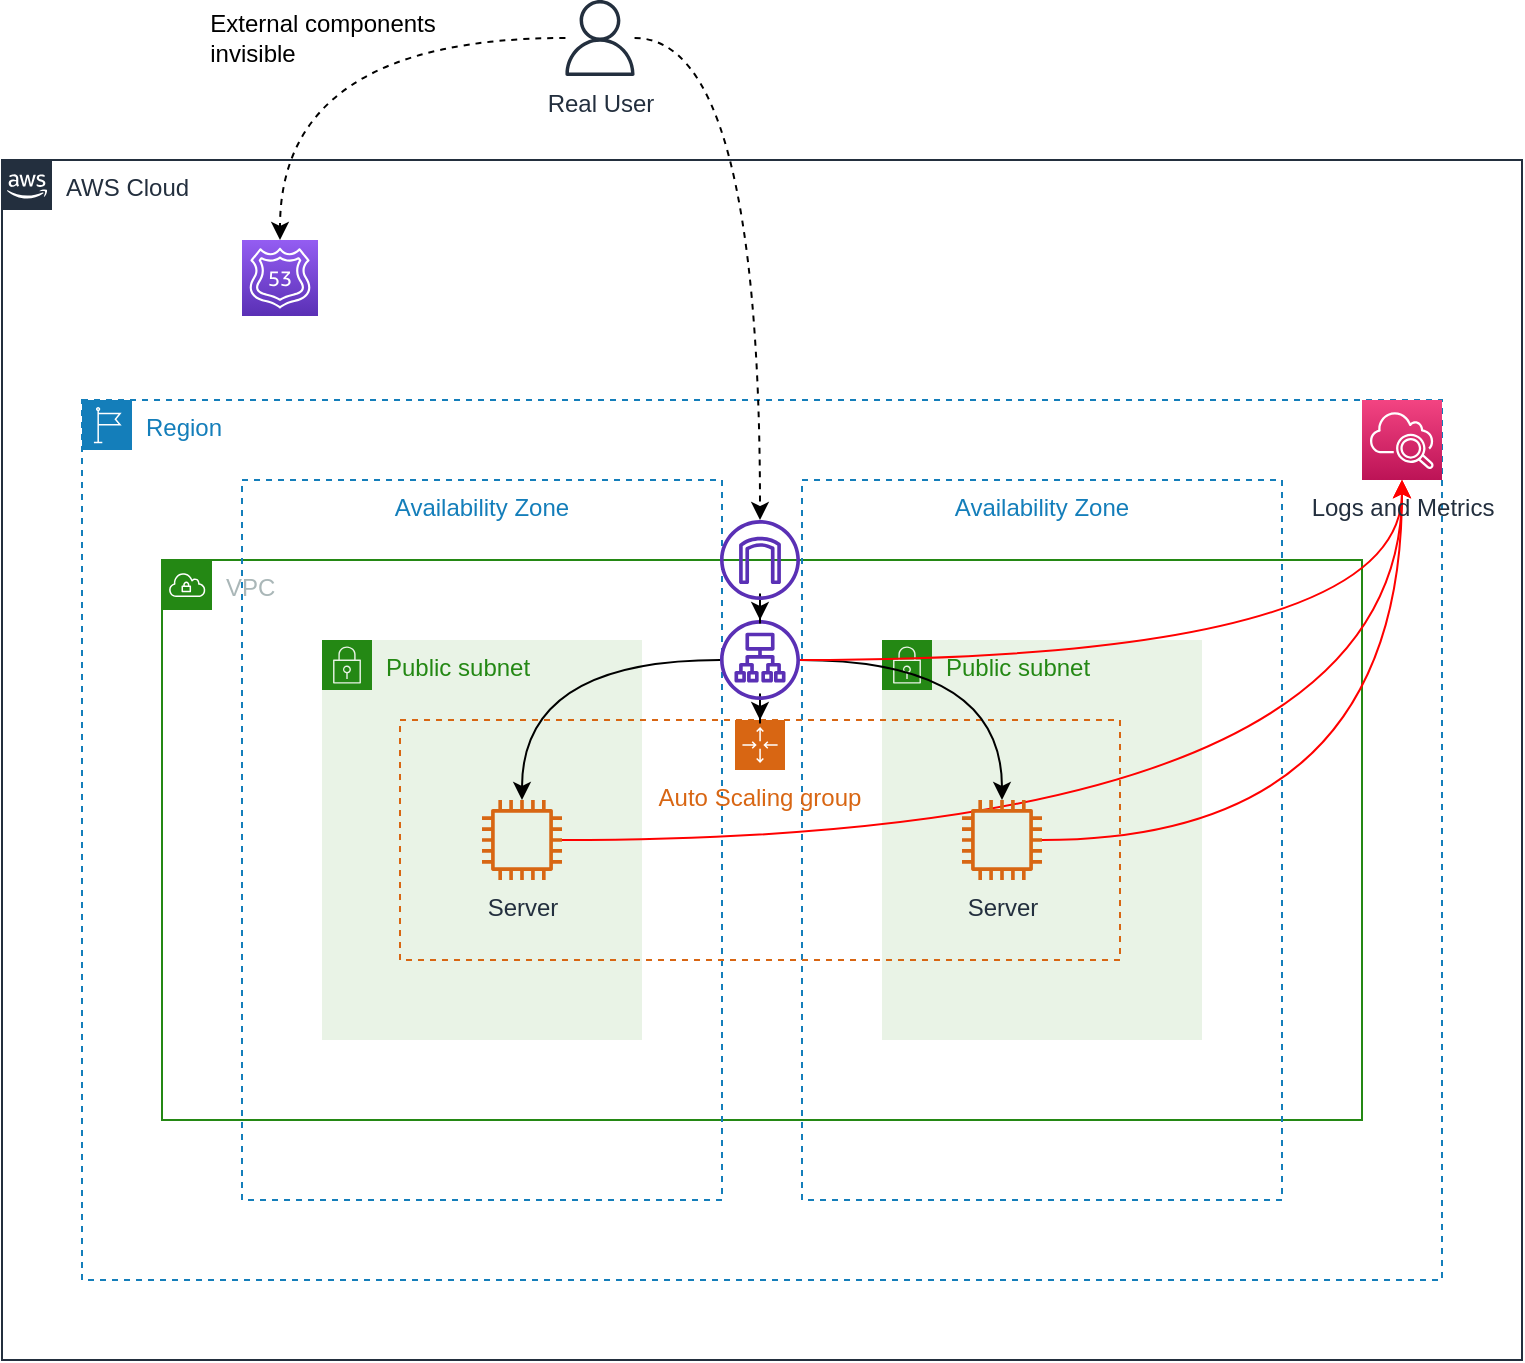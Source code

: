 <mxfile version="15.4.0" type="device" pages="2"><diagram id="-xoFR7a4HKE300b-0tRi" name="Page-1"><mxGraphModel dx="946" dy="680" grid="1" gridSize="10" guides="1" tooltips="1" connect="1" arrows="1" fold="1" page="1" pageScale="1" pageWidth="850" pageHeight="1100" math="0" shadow="0"><root><mxCell id="0"/><mxCell id="1" parent="0"/><mxCell id="9P1diAjYhTQcRiJ22vYs-1" value="AWS Cloud" style="points=[[0,0],[0.25,0],[0.5,0],[0.75,0],[1,0],[1,0.25],[1,0.5],[1,0.75],[1,1],[0.75,1],[0.5,1],[0.25,1],[0,1],[0,0.75],[0,0.5],[0,0.25]];outlineConnect=0;gradientColor=none;html=1;whiteSpace=wrap;fontSize=12;fontStyle=0;shape=mxgraph.aws4.group;grIcon=mxgraph.aws4.group_aws_cloud_alt;strokeColor=#232F3E;fillColor=none;verticalAlign=top;align=left;spacingLeft=30;fontColor=#232F3E;dashed=0;" parent="1" vertex="1"><mxGeometry x="80" y="80" width="760" height="600" as="geometry"/></mxCell><mxCell id="9P1diAjYhTQcRiJ22vYs-2" value="Region" style="points=[[0,0],[0.25,0],[0.5,0],[0.75,0],[1,0],[1,0.25],[1,0.5],[1,0.75],[1,1],[0.75,1],[0.5,1],[0.25,1],[0,1],[0,0.75],[0,0.5],[0,0.25]];outlineConnect=0;gradientColor=none;html=1;whiteSpace=wrap;fontSize=12;fontStyle=0;shape=mxgraph.aws4.group;grIcon=mxgraph.aws4.group_region;strokeColor=#147EBA;fillColor=none;verticalAlign=top;align=left;spacingLeft=30;fontColor=#147EBA;dashed=1;" parent="1" vertex="1"><mxGeometry x="120" y="200" width="680" height="440" as="geometry"/></mxCell><mxCell id="9P1diAjYhTQcRiJ22vYs-12" value="VPC" style="points=[[0,0],[0.25,0],[0.5,0],[0.75,0],[1,0],[1,0.25],[1,0.5],[1,0.75],[1,1],[0.75,1],[0.5,1],[0.25,1],[0,1],[0,0.75],[0,0.5],[0,0.25]];outlineConnect=0;gradientColor=none;html=1;whiteSpace=wrap;fontSize=12;fontStyle=0;shape=mxgraph.aws4.group;grIcon=mxgraph.aws4.group_vpc;strokeColor=#248814;fillColor=none;verticalAlign=top;align=left;spacingLeft=30;fontColor=#AAB7B8;dashed=0;" parent="1" vertex="1"><mxGeometry x="160" y="280" width="600" height="280" as="geometry"/></mxCell><mxCell id="9P1diAjYhTQcRiJ22vYs-3" value="Availability Zone" style="fillColor=none;strokeColor=#147EBA;dashed=1;verticalAlign=top;fontStyle=0;fontColor=#147EBA;" parent="1" vertex="1"><mxGeometry x="200" y="240" width="240" height="360" as="geometry"/></mxCell><mxCell id="9P1diAjYhTQcRiJ22vYs-4" value="Availability Zone" style="fillColor=none;strokeColor=#147EBA;dashed=1;verticalAlign=top;fontStyle=0;fontColor=#147EBA;" parent="1" vertex="1"><mxGeometry x="480" y="240" width="240" height="360" as="geometry"/></mxCell><mxCell id="9P1diAjYhTQcRiJ22vYs-6" value="Public subnet" style="points=[[0,0],[0.25,0],[0.5,0],[0.75,0],[1,0],[1,0.25],[1,0.5],[1,0.75],[1,1],[0.75,1],[0.5,1],[0.25,1],[0,1],[0,0.75],[0,0.5],[0,0.25]];outlineConnect=0;gradientColor=none;html=1;whiteSpace=wrap;fontSize=12;fontStyle=0;shape=mxgraph.aws4.group;grIcon=mxgraph.aws4.group_security_group;grStroke=0;strokeColor=#248814;fillColor=#E9F3E6;verticalAlign=top;align=left;spacingLeft=30;fontColor=#248814;dashed=0;" parent="1" vertex="1"><mxGeometry x="240" y="320" width="160" height="200" as="geometry"/></mxCell><mxCell id="9P1diAjYhTQcRiJ22vYs-10" value="Public subnet" style="points=[[0,0],[0.25,0],[0.5,0],[0.75,0],[1,0],[1,0.25],[1,0.5],[1,0.75],[1,1],[0.75,1],[0.5,1],[0.25,1],[0,1],[0,0.75],[0,0.5],[0,0.25]];outlineConnect=0;gradientColor=none;html=1;whiteSpace=wrap;fontSize=12;fontStyle=0;shape=mxgraph.aws4.group;grIcon=mxgraph.aws4.group_security_group;grStroke=0;strokeColor=#248814;fillColor=#E9F3E6;verticalAlign=top;align=left;spacingLeft=30;fontColor=#248814;dashed=0;" parent="1" vertex="1"><mxGeometry x="520" y="320" width="160" height="200" as="geometry"/></mxCell><mxCell id="9P1diAjYhTQcRiJ22vYs-7" value="Auto Scaling group" style="points=[[0,0],[0.25,0],[0.5,0],[0.75,0],[1,0],[1,0.25],[1,0.5],[1,0.75],[1,1],[0.75,1],[0.5,1],[0.25,1],[0,1],[0,0.75],[0,0.5],[0,0.25]];outlineConnect=0;gradientColor=none;html=1;whiteSpace=wrap;fontSize=12;fontStyle=0;shape=mxgraph.aws4.groupCenter;grIcon=mxgraph.aws4.group_auto_scaling_group;grStroke=1;strokeColor=#D86613;fillColor=none;verticalAlign=top;align=center;fontColor=#D86613;dashed=1;spacingTop=25;" parent="1" vertex="1"><mxGeometry x="279" y="360" width="360" height="120" as="geometry"/></mxCell><mxCell id="4iEY82Lfag1zl55uf2nD-6" style="edgeStyle=orthogonalEdgeStyle;curved=1;rounded=0;orthogonalLoop=1;jettySize=auto;html=1;entryX=0.5;entryY=1;entryDx=0;entryDy=0;entryPerimeter=0;strokeColor=#FF0000;" parent="1" source="9P1diAjYhTQcRiJ22vYs-8" target="4iEY82Lfag1zl55uf2nD-1" edge="1"><mxGeometry relative="1" as="geometry"/></mxCell><mxCell id="9P1diAjYhTQcRiJ22vYs-8" value="Server" style="outlineConnect=0;fontColor=#232F3E;gradientColor=none;fillColor=#D86613;strokeColor=none;dashed=0;verticalLabelPosition=bottom;verticalAlign=top;align=center;html=1;fontSize=12;fontStyle=0;aspect=fixed;pointerEvents=1;shape=mxgraph.aws4.instance2;" parent="1" vertex="1"><mxGeometry x="320" y="400" width="40" height="40" as="geometry"/></mxCell><mxCell id="4iEY82Lfag1zl55uf2nD-5" style="edgeStyle=orthogonalEdgeStyle;curved=1;rounded=0;orthogonalLoop=1;jettySize=auto;html=1;entryX=0.5;entryY=1;entryDx=0;entryDy=0;entryPerimeter=0;strokeColor=#FF0000;" parent="1" source="9P1diAjYhTQcRiJ22vYs-9" target="4iEY82Lfag1zl55uf2nD-1" edge="1"><mxGeometry relative="1" as="geometry"/></mxCell><mxCell id="9P1diAjYhTQcRiJ22vYs-9" value="Server" style="outlineConnect=0;fontColor=#232F3E;gradientColor=none;fillColor=#D86613;strokeColor=none;dashed=0;verticalLabelPosition=bottom;verticalAlign=top;align=center;html=1;fontSize=12;fontStyle=0;aspect=fixed;pointerEvents=1;shape=mxgraph.aws4.instance2;" parent="1" vertex="1"><mxGeometry x="560" y="400" width="40" height="40" as="geometry"/></mxCell><mxCell id="9P1diAjYhTQcRiJ22vYs-13" style="edgeStyle=orthogonalEdgeStyle;rounded=0;orthogonalLoop=1;jettySize=auto;html=1;curved=1;" parent="1" source="9P1diAjYhTQcRiJ22vYs-5" target="9P1diAjYhTQcRiJ22vYs-8" edge="1"><mxGeometry relative="1" as="geometry"/></mxCell><mxCell id="9P1diAjYhTQcRiJ22vYs-14" style="edgeStyle=orthogonalEdgeStyle;curved=1;rounded=0;orthogonalLoop=1;jettySize=auto;html=1;" parent="1" source="9P1diAjYhTQcRiJ22vYs-5" target="9P1diAjYhTQcRiJ22vYs-9" edge="1"><mxGeometry relative="1" as="geometry"/></mxCell><mxCell id="9P1diAjYhTQcRiJ22vYs-16" style="edgeStyle=orthogonalEdgeStyle;curved=1;rounded=0;orthogonalLoop=1;jettySize=auto;html=1;" parent="1" source="9P1diAjYhTQcRiJ22vYs-5" target="9P1diAjYhTQcRiJ22vYs-7" edge="1"><mxGeometry relative="1" as="geometry"/></mxCell><mxCell id="4iEY82Lfag1zl55uf2nD-7" style="edgeStyle=orthogonalEdgeStyle;curved=1;rounded=0;orthogonalLoop=1;jettySize=auto;html=1;strokeColor=#FF0000;" parent="1" source="9P1diAjYhTQcRiJ22vYs-5" target="4iEY82Lfag1zl55uf2nD-1" edge="1"><mxGeometry relative="1" as="geometry"/></mxCell><mxCell id="9P1diAjYhTQcRiJ22vYs-5" value="" style="outlineConnect=0;fontColor=#232F3E;gradientColor=none;fillColor=#5A30B5;strokeColor=none;dashed=0;verticalLabelPosition=bottom;verticalAlign=top;align=center;html=1;fontSize=12;fontStyle=0;aspect=fixed;pointerEvents=1;shape=mxgraph.aws4.application_load_balancer;" parent="1" vertex="1"><mxGeometry x="439" y="310" width="40" height="40" as="geometry"/></mxCell><mxCell id="9P1diAjYhTQcRiJ22vYs-17" style="edgeStyle=orthogonalEdgeStyle;curved=1;rounded=0;orthogonalLoop=1;jettySize=auto;html=1;" parent="1" source="9P1diAjYhTQcRiJ22vYs-11" target="9P1diAjYhTQcRiJ22vYs-5" edge="1"><mxGeometry relative="1" as="geometry"/></mxCell><mxCell id="9P1diAjYhTQcRiJ22vYs-11" value="" style="outlineConnect=0;fontColor=#232F3E;gradientColor=none;fillColor=#5A30B5;strokeColor=none;dashed=0;verticalLabelPosition=bottom;verticalAlign=top;align=center;html=1;fontSize=12;fontStyle=0;aspect=fixed;pointerEvents=1;shape=mxgraph.aws4.internet_gateway;" parent="1" vertex="1"><mxGeometry x="439" y="260" width="40" height="40" as="geometry"/></mxCell><mxCell id="9P1diAjYhTQcRiJ22vYs-19" style="edgeStyle=orthogonalEdgeStyle;curved=1;rounded=0;orthogonalLoop=1;jettySize=auto;html=1;dashed=1;" parent="1" source="9P1diAjYhTQcRiJ22vYs-18" target="9P1diAjYhTQcRiJ22vYs-11" edge="1"><mxGeometry relative="1" as="geometry"/></mxCell><mxCell id="9P1diAjYhTQcRiJ22vYs-23" value="&lt;font style=&quot;font-size: 12px&quot;&gt;External components&lt;br&gt;&lt;/font&gt;&lt;div style=&quot;text-align: left ; font-size: 12px&quot;&gt;&lt;font style=&quot;font-size: 12px&quot;&gt;invisible&lt;/font&gt;&lt;/div&gt;" style="edgeStyle=orthogonalEdgeStyle;curved=1;rounded=0;orthogonalLoop=1;jettySize=auto;html=1;dashed=1;labelBackgroundColor=none;" parent="1" source="9P1diAjYhTQcRiJ22vYs-18" target="9P1diAjYhTQcRiJ22vYs-22" edge="1"><mxGeometry relative="1" as="geometry"/></mxCell><mxCell id="9P1diAjYhTQcRiJ22vYs-18" value="Real User" style="outlineConnect=0;fontColor=#232F3E;gradientColor=none;fillColor=#232F3E;strokeColor=none;dashed=0;verticalLabelPosition=bottom;verticalAlign=top;align=center;html=1;fontSize=12;fontStyle=0;aspect=fixed;pointerEvents=1;shape=mxgraph.aws4.user;" parent="1" vertex="1"><mxGeometry x="360" width="38" height="38" as="geometry"/></mxCell><mxCell id="9P1diAjYhTQcRiJ22vYs-22" value="" style="points=[[0,0,0],[0.25,0,0],[0.5,0,0],[0.75,0,0],[1,0,0],[0,1,0],[0.25,1,0],[0.5,1,0],[0.75,1,0],[1,1,0],[0,0.25,0],[0,0.5,0],[0,0.75,0],[1,0.25,0],[1,0.5,0],[1,0.75,0]];outlineConnect=0;fontColor=#232F3E;gradientColor=#945DF2;gradientDirection=north;fillColor=#5A30B5;strokeColor=#ffffff;dashed=0;verticalLabelPosition=bottom;verticalAlign=top;align=center;html=1;fontSize=12;fontStyle=0;aspect=fixed;shape=mxgraph.aws4.resourceIcon;resIcon=mxgraph.aws4.route_53;" parent="1" vertex="1"><mxGeometry x="200" y="120" width="38" height="38" as="geometry"/></mxCell><mxCell id="4iEY82Lfag1zl55uf2nD-1" value="Logs and Metrics" style="points=[[0,0,0],[0.25,0,0],[0.5,0,0],[0.75,0,0],[1,0,0],[0,1,0],[0.25,1,0],[0.5,1,0],[0.75,1,0],[1,1,0],[0,0.25,0],[0,0.5,0],[0,0.75,0],[1,0.25,0],[1,0.5,0],[1,0.75,0]];points=[[0,0,0],[0.25,0,0],[0.5,0,0],[0.75,0,0],[1,0,0],[0,1,0],[0.25,1,0],[0.5,1,0],[0.75,1,0],[1,1,0],[0,0.25,0],[0,0.5,0],[0,0.75,0],[1,0.25,0],[1,0.5,0],[1,0.75,0]];outlineConnect=0;fontColor=#232F3E;gradientColor=#F34482;gradientDirection=north;fillColor=#BC1356;strokeColor=#ffffff;dashed=0;verticalLabelPosition=bottom;verticalAlign=top;align=center;html=1;fontSize=12;fontStyle=0;aspect=fixed;shape=mxgraph.aws4.resourceIcon;resIcon=mxgraph.aws4.cloudwatch_2;" parent="1" vertex="1"><mxGeometry x="760" y="200" width="40" height="40" as="geometry"/></mxCell></root></mxGraphModel></diagram><diagram name="Page-2" id="8g4eqvW-Yr1ncKLo-7rY"><mxGraphModel dx="946" dy="680" grid="1" gridSize="10" guides="1" tooltips="1" connect="1" arrows="1" fold="1" page="1" pageScale="1" pageWidth="850" pageHeight="1100" math="0" shadow="0"><root><mxCell id="Qxb0cEL6n5dxDenqe_Cq-0"/><mxCell id="Qxb0cEL6n5dxDenqe_Cq-1" parent="Qxb0cEL6n5dxDenqe_Cq-0"/><mxCell id="Qxb0cEL6n5dxDenqe_Cq-2" value="AWS Cloud" style="points=[[0,0],[0.25,0],[0.5,0],[0.75,0],[1,0],[1,0.25],[1,0.5],[1,0.75],[1,1],[0.75,1],[0.5,1],[0.25,1],[0,1],[0,0.75],[0,0.5],[0,0.25]];outlineConnect=0;gradientColor=none;html=1;whiteSpace=wrap;fontSize=12;fontStyle=0;shape=mxgraph.aws4.group;grIcon=mxgraph.aws4.group_aws_cloud_alt;strokeColor=#232F3E;fillColor=none;verticalAlign=top;align=left;spacingLeft=30;fontColor=#232F3E;dashed=0;" parent="Qxb0cEL6n5dxDenqe_Cq-1" vertex="1"><mxGeometry x="80" y="80" width="760" height="600" as="geometry"/></mxCell><mxCell id="Qxb0cEL6n5dxDenqe_Cq-3" value="Region" style="points=[[0,0],[0.25,0],[0.5,0],[0.75,0],[1,0],[1,0.25],[1,0.5],[1,0.75],[1,1],[0.75,1],[0.5,1],[0.25,1],[0,1],[0,0.75],[0,0.5],[0,0.25]];outlineConnect=0;gradientColor=none;html=1;whiteSpace=wrap;fontSize=12;fontStyle=0;shape=mxgraph.aws4.group;grIcon=mxgraph.aws4.group_region;strokeColor=#147EBA;fillColor=none;verticalAlign=top;align=left;spacingLeft=30;fontColor=#147EBA;dashed=1;" parent="Qxb0cEL6n5dxDenqe_Cq-1" vertex="1"><mxGeometry x="120" y="200" width="680" height="440" as="geometry"/></mxCell><mxCell id="Qxb0cEL6n5dxDenqe_Cq-4" value="VPC" style="points=[[0,0],[0.25,0],[0.5,0],[0.75,0],[1,0],[1,0.25],[1,0.5],[1,0.75],[1,1],[0.75,1],[0.5,1],[0.25,1],[0,1],[0,0.75],[0,0.5],[0,0.25]];outlineConnect=0;gradientColor=none;html=1;whiteSpace=wrap;fontSize=12;fontStyle=0;shape=mxgraph.aws4.group;grIcon=mxgraph.aws4.group_vpc;strokeColor=#248814;fillColor=none;verticalAlign=top;align=left;spacingLeft=30;fontColor=#AAB7B8;dashed=0;" parent="Qxb0cEL6n5dxDenqe_Cq-1" vertex="1"><mxGeometry x="160" y="280" width="600" height="280" as="geometry"/></mxCell><mxCell id="Qxb0cEL6n5dxDenqe_Cq-5" value="Availability Zone" style="fillColor=none;strokeColor=#147EBA;dashed=1;verticalAlign=top;fontStyle=0;fontColor=#147EBA;" parent="Qxb0cEL6n5dxDenqe_Cq-1" vertex="1"><mxGeometry x="200" y="240" width="240" height="360" as="geometry"/></mxCell><mxCell id="Qxb0cEL6n5dxDenqe_Cq-6" value="Availability Zone" style="fillColor=none;strokeColor=#147EBA;dashed=1;verticalAlign=top;fontStyle=0;fontColor=#147EBA;" parent="Qxb0cEL6n5dxDenqe_Cq-1" vertex="1"><mxGeometry x="480" y="240" width="240" height="360" as="geometry"/></mxCell><mxCell id="Qxb0cEL6n5dxDenqe_Cq-7" value="Public subnet" style="points=[[0,0],[0.25,0],[0.5,0],[0.75,0],[1,0],[1,0.25],[1,0.5],[1,0.75],[1,1],[0.75,1],[0.5,1],[0.25,1],[0,1],[0,0.75],[0,0.5],[0,0.25]];outlineConnect=0;gradientColor=none;html=1;whiteSpace=wrap;fontSize=12;fontStyle=0;shape=mxgraph.aws4.group;grIcon=mxgraph.aws4.group_security_group;grStroke=0;strokeColor=#248814;fillColor=#E9F3E6;verticalAlign=top;align=left;spacingLeft=30;fontColor=#248814;dashed=0;" parent="Qxb0cEL6n5dxDenqe_Cq-1" vertex="1"><mxGeometry x="240" y="320" width="160" height="200" as="geometry"/></mxCell><mxCell id="Qxb0cEL6n5dxDenqe_Cq-8" value="Public subnet" style="points=[[0,0],[0.25,0],[0.5,0],[0.75,0],[1,0],[1,0.25],[1,0.5],[1,0.75],[1,1],[0.75,1],[0.5,1],[0.25,1],[0,1],[0,0.75],[0,0.5],[0,0.25]];outlineConnect=0;gradientColor=none;html=1;whiteSpace=wrap;fontSize=12;fontStyle=0;shape=mxgraph.aws4.group;grIcon=mxgraph.aws4.group_security_group;grStroke=0;strokeColor=#248814;fillColor=#E9F3E6;verticalAlign=top;align=left;spacingLeft=30;fontColor=#248814;dashed=0;" parent="Qxb0cEL6n5dxDenqe_Cq-1" vertex="1"><mxGeometry x="520" y="320" width="160" height="200" as="geometry"/></mxCell><mxCell id="Qxb0cEL6n5dxDenqe_Cq-9" value="Auto Scaling group" style="points=[[0,0],[0.25,0],[0.5,0],[0.75,0],[1,0],[1,0.25],[1,0.5],[1,0.75],[1,1],[0.75,1],[0.5,1],[0.25,1],[0,1],[0,0.75],[0,0.5],[0,0.25]];outlineConnect=0;gradientColor=none;html=1;whiteSpace=wrap;fontSize=12;fontStyle=0;shape=mxgraph.aws4.groupCenter;grIcon=mxgraph.aws4.group_auto_scaling_group;grStroke=1;strokeColor=#D86613;fillColor=none;verticalAlign=top;align=center;fontColor=#D86613;dashed=1;spacingTop=25;" parent="Qxb0cEL6n5dxDenqe_Cq-1" vertex="1"><mxGeometry x="279" y="360" width="360" height="120" as="geometry"/></mxCell><mxCell id="Qxb0cEL6n5dxDenqe_Cq-10" style="edgeStyle=orthogonalEdgeStyle;curved=1;rounded=0;orthogonalLoop=1;jettySize=auto;html=1;entryX=0.5;entryY=1;entryDx=0;entryDy=0;entryPerimeter=0;strokeColor=#FF0000;" parent="Qxb0cEL6n5dxDenqe_Cq-1" source="Qxb0cEL6n5dxDenqe_Cq-11" target="Qxb0cEL6n5dxDenqe_Cq-26" edge="1"><mxGeometry relative="1" as="geometry"/></mxCell><mxCell id="Qxb0cEL6n5dxDenqe_Cq-11" value="Server" style="outlineConnect=0;fontColor=#232F3E;gradientColor=none;fillColor=#D86613;strokeColor=none;dashed=0;verticalLabelPosition=bottom;verticalAlign=top;align=center;html=1;fontSize=12;fontStyle=0;aspect=fixed;pointerEvents=1;shape=mxgraph.aws4.instance2;" parent="Qxb0cEL6n5dxDenqe_Cq-1" vertex="1"><mxGeometry x="320" y="400" width="40" height="40" as="geometry"/></mxCell><mxCell id="Qxb0cEL6n5dxDenqe_Cq-12" style="edgeStyle=orthogonalEdgeStyle;curved=1;rounded=0;orthogonalLoop=1;jettySize=auto;html=1;entryX=0.5;entryY=1;entryDx=0;entryDy=0;entryPerimeter=0;strokeColor=#FF0000;" parent="Qxb0cEL6n5dxDenqe_Cq-1" source="Qxb0cEL6n5dxDenqe_Cq-13" target="Qxb0cEL6n5dxDenqe_Cq-26" edge="1"><mxGeometry relative="1" as="geometry"/></mxCell><mxCell id="Qxb0cEL6n5dxDenqe_Cq-13" value="Server" style="outlineConnect=0;fontColor=#232F3E;gradientColor=none;fillColor=#D86613;strokeColor=none;dashed=0;verticalLabelPosition=bottom;verticalAlign=top;align=center;html=1;fontSize=12;fontStyle=0;aspect=fixed;pointerEvents=1;shape=mxgraph.aws4.instance2;" parent="Qxb0cEL6n5dxDenqe_Cq-1" vertex="1"><mxGeometry x="560" y="400" width="40" height="40" as="geometry"/></mxCell><mxCell id="Qxb0cEL6n5dxDenqe_Cq-14" style="edgeStyle=orthogonalEdgeStyle;rounded=0;orthogonalLoop=1;jettySize=auto;html=1;curved=1;" parent="Qxb0cEL6n5dxDenqe_Cq-1" source="Qxb0cEL6n5dxDenqe_Cq-18" target="Qxb0cEL6n5dxDenqe_Cq-11" edge="1"><mxGeometry relative="1" as="geometry"/></mxCell><mxCell id="Qxb0cEL6n5dxDenqe_Cq-15" style="edgeStyle=orthogonalEdgeStyle;curved=1;rounded=0;orthogonalLoop=1;jettySize=auto;html=1;" parent="Qxb0cEL6n5dxDenqe_Cq-1" source="Qxb0cEL6n5dxDenqe_Cq-18" target="Qxb0cEL6n5dxDenqe_Cq-13" edge="1"><mxGeometry relative="1" as="geometry"/></mxCell><mxCell id="Qxb0cEL6n5dxDenqe_Cq-16" style="edgeStyle=orthogonalEdgeStyle;curved=1;rounded=0;orthogonalLoop=1;jettySize=auto;html=1;" parent="Qxb0cEL6n5dxDenqe_Cq-1" source="Qxb0cEL6n5dxDenqe_Cq-18" target="Qxb0cEL6n5dxDenqe_Cq-9" edge="1"><mxGeometry relative="1" as="geometry"/></mxCell><mxCell id="Qxb0cEL6n5dxDenqe_Cq-17" style="edgeStyle=orthogonalEdgeStyle;curved=1;rounded=0;orthogonalLoop=1;jettySize=auto;html=1;strokeColor=#FF0000;" parent="Qxb0cEL6n5dxDenqe_Cq-1" source="Qxb0cEL6n5dxDenqe_Cq-18" target="Qxb0cEL6n5dxDenqe_Cq-26" edge="1"><mxGeometry relative="1" as="geometry"/></mxCell><mxCell id="Qxb0cEL6n5dxDenqe_Cq-18" value="" style="outlineConnect=0;fontColor=#232F3E;gradientColor=none;fillColor=#5A30B5;strokeColor=none;dashed=0;verticalLabelPosition=bottom;verticalAlign=top;align=center;html=1;fontSize=12;fontStyle=0;aspect=fixed;pointerEvents=1;shape=mxgraph.aws4.application_load_balancer;" parent="Qxb0cEL6n5dxDenqe_Cq-1" vertex="1"><mxGeometry x="439" y="310" width="40" height="40" as="geometry"/></mxCell><mxCell id="Qxb0cEL6n5dxDenqe_Cq-19" style="edgeStyle=orthogonalEdgeStyle;curved=1;rounded=0;orthogonalLoop=1;jettySize=auto;html=1;" parent="Qxb0cEL6n5dxDenqe_Cq-1" source="Qxb0cEL6n5dxDenqe_Cq-20" target="Qxb0cEL6n5dxDenqe_Cq-18" edge="1"><mxGeometry relative="1" as="geometry"/></mxCell><mxCell id="Qxb0cEL6n5dxDenqe_Cq-20" value="" style="outlineConnect=0;fontColor=#232F3E;gradientColor=none;fillColor=#5A30B5;strokeColor=none;dashed=0;verticalLabelPosition=bottom;verticalAlign=top;align=center;html=1;fontSize=12;fontStyle=0;aspect=fixed;pointerEvents=1;shape=mxgraph.aws4.internet_gateway;" parent="Qxb0cEL6n5dxDenqe_Cq-1" vertex="1"><mxGeometry x="439" y="260" width="40" height="40" as="geometry"/></mxCell><mxCell id="Qxb0cEL6n5dxDenqe_Cq-21" style="edgeStyle=orthogonalEdgeStyle;curved=1;rounded=0;orthogonalLoop=1;jettySize=auto;html=1;dashed=1;" parent="Qxb0cEL6n5dxDenqe_Cq-1" source="Qxb0cEL6n5dxDenqe_Cq-24" target="Qxb0cEL6n5dxDenqe_Cq-20" edge="1"><mxGeometry relative="1" as="geometry"/></mxCell><mxCell id="Qxb0cEL6n5dxDenqe_Cq-22" value="" style="edgeStyle=orthogonalEdgeStyle;curved=1;rounded=0;orthogonalLoop=1;jettySize=auto;html=1;dashed=1;labelBackgroundColor=none;" parent="Qxb0cEL6n5dxDenqe_Cq-1" source="Qxb0cEL6n5dxDenqe_Cq-24" target="Qxb0cEL6n5dxDenqe_Cq-25" edge="1"><mxGeometry relative="1" as="geometry"/></mxCell><mxCell id="Qxb0cEL6n5dxDenqe_Cq-23" style="edgeStyle=orthogonalEdgeStyle;rounded=0;orthogonalLoop=1;jettySize=auto;html=1;curved=1;strokeColor=#FF0000;dashed=1;" parent="Qxb0cEL6n5dxDenqe_Cq-1" source="Qxb0cEL6n5dxDenqe_Cq-24" target="Qxb0cEL6n5dxDenqe_Cq-26" edge="1"><mxGeometry relative="1" as="geometry"/></mxCell><mxCell id="cI_vXp95x3kUCV6NGHLm-0" value="&lt;font style=&quot;color: rgb(255 , 0 , 0) ; font-size: 12px&quot;&gt;Measure and collect&lt;br&gt;external&amp;nbsp;&lt;span style=&quot;text-align: right&quot;&gt;components&lt;/span&gt;&lt;br&gt;&lt;/font&gt;" style="edgeLabel;html=1;align=center;verticalAlign=middle;resizable=0;points=[];labelBackgroundColor=none;" parent="Qxb0cEL6n5dxDenqe_Cq-23" vertex="1" connectable="0"><mxGeometry x="-0.059" y="-34" relative="1" as="geometry"><mxPoint x="48" y="-23" as="offset"/></mxGeometry></mxCell><mxCell id="Qxb0cEL6n5dxDenqe_Cq-24" value="Real User" style="outlineConnect=0;fontColor=#232F3E;gradientColor=none;fillColor=#232F3E;strokeColor=none;dashed=0;verticalLabelPosition=bottom;verticalAlign=top;align=center;html=1;fontSize=12;fontStyle=0;aspect=fixed;pointerEvents=1;shape=mxgraph.aws4.user;" parent="Qxb0cEL6n5dxDenqe_Cq-1" vertex="1"><mxGeometry x="360" width="38" height="38" as="geometry"/></mxCell><mxCell id="Qxb0cEL6n5dxDenqe_Cq-25" value="" style="points=[[0,0,0],[0.25,0,0],[0.5,0,0],[0.75,0,0],[1,0,0],[0,1,0],[0.25,1,0],[0.5,1,0],[0.75,1,0],[1,1,0],[0,0.25,0],[0,0.5,0],[0,0.75,0],[1,0.25,0],[1,0.5,0],[1,0.75,0]];outlineConnect=0;fontColor=#232F3E;gradientColor=#945DF2;gradientDirection=north;fillColor=#5A30B5;strokeColor=#ffffff;dashed=0;verticalLabelPosition=bottom;verticalAlign=top;align=center;html=1;fontSize=12;fontStyle=0;aspect=fixed;shape=mxgraph.aws4.resourceIcon;resIcon=mxgraph.aws4.route_53;" parent="Qxb0cEL6n5dxDenqe_Cq-1" vertex="1"><mxGeometry x="200" y="120" width="38" height="38" as="geometry"/></mxCell><mxCell id="Qxb0cEL6n5dxDenqe_Cq-26" value="Logs and Metrics" style="points=[[0,0,0],[0.25,0,0],[0.5,0,0],[0.75,0,0],[1,0,0],[0,1,0],[0.25,1,0],[0.5,1,0],[0.75,1,0],[1,1,0],[0,0.25,0],[0,0.5,0],[0,0.75,0],[1,0.25,0],[1,0.5,0],[1,0.75,0]];points=[[0,0,0],[0.25,0,0],[0.5,0,0],[0.75,0,0],[1,0,0],[0,1,0],[0.25,1,0],[0.5,1,0],[0.75,1,0],[1,1,0],[0,0.25,0],[0,0.5,0],[0,0.75,0],[1,0.25,0],[1,0.5,0],[1,0.75,0]];outlineConnect=0;fontColor=#232F3E;gradientColor=#F34482;gradientDirection=north;fillColor=#BC1356;strokeColor=#ffffff;dashed=0;verticalLabelPosition=bottom;verticalAlign=top;align=center;html=1;fontSize=12;fontStyle=0;aspect=fixed;shape=mxgraph.aws4.resourceIcon;resIcon=mxgraph.aws4.cloudwatch_2;" parent="Qxb0cEL6n5dxDenqe_Cq-1" vertex="1"><mxGeometry x="760" y="200" width="40" height="40" as="geometry"/></mxCell></root></mxGraphModel></diagram></mxfile>
